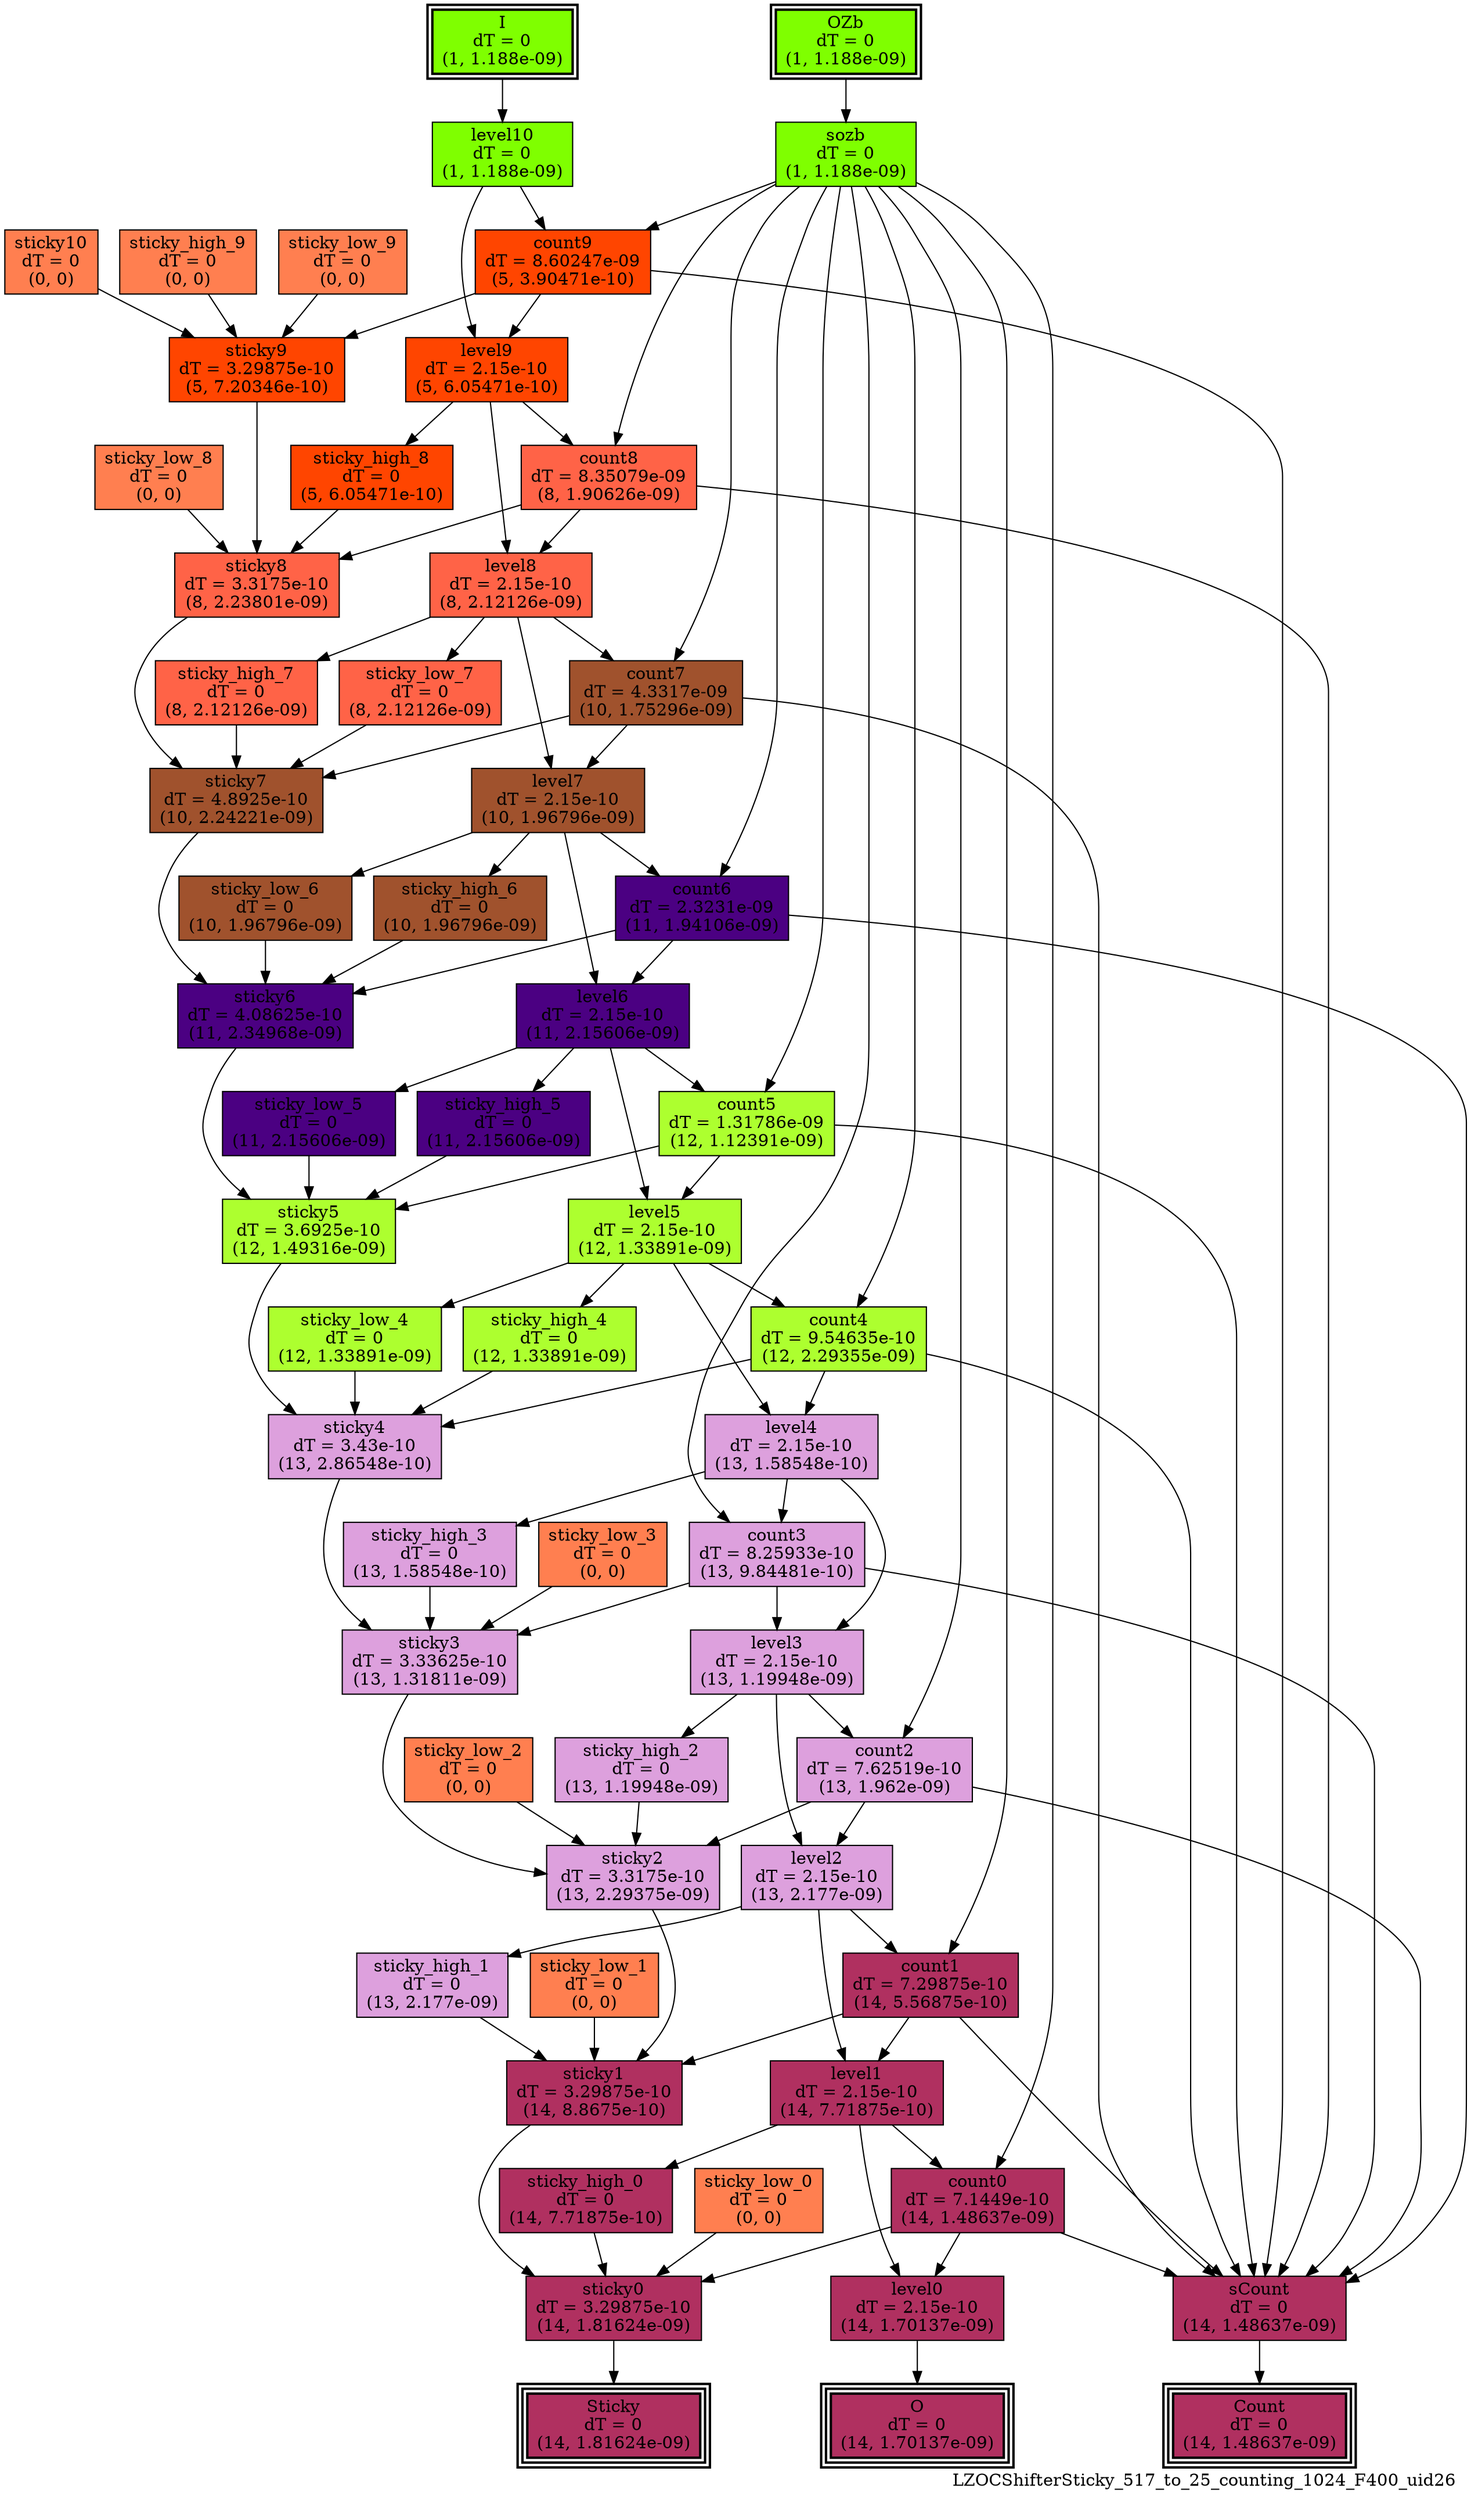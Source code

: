 digraph LZOCShifterSticky_517_to_25_counting_1024_F400_uid26
{
	//graph drawing options
	label=LZOCShifterSticky_517_to_25_counting_1024_F400_uid26;
	labelloc=bottom;
	labeljust=right;
	ratio=auto;
	nodesep=0.25;
	ranksep=0.5;

	//input/output signals of operator LZOCShifterSticky_517_to_25_counting_1024_F400_uid26
	I__LZOCShifterSticky_517_to_25_counting_1024_F400_uid26 [ label="I\ndT = 0\n(1, 1.188e-09)", shape=box, color=black, style="bold, filled", fillcolor=chartreuse, peripheries=2 ];
	OZb__LZOCShifterSticky_517_to_25_counting_1024_F400_uid26 [ label="OZb\ndT = 0\n(1, 1.188e-09)", shape=box, color=black, style="bold, filled", fillcolor=chartreuse, peripheries=2 ];
	Count__LZOCShifterSticky_517_to_25_counting_1024_F400_uid26 [ label="Count\ndT = 0\n(14, 1.48637e-09)", shape=box, color=black, style="bold, filled", fillcolor=maroon, peripheries=3 ];
	O__LZOCShifterSticky_517_to_25_counting_1024_F400_uid26 [ label="O\ndT = 0\n(14, 1.70137e-09)", shape=box, color=black, style="bold, filled", fillcolor=maroon, peripheries=3 ];
	Sticky__LZOCShifterSticky_517_to_25_counting_1024_F400_uid26 [ label="Sticky\ndT = 0\n(14, 1.81624e-09)", shape=box, color=black, style="bold, filled", fillcolor=maroon, peripheries=3 ];
	{rank=same I__LZOCShifterSticky_517_to_25_counting_1024_F400_uid26, OZb__LZOCShifterSticky_517_to_25_counting_1024_F400_uid26};
	{rank=same Count__LZOCShifterSticky_517_to_25_counting_1024_F400_uid26, O__LZOCShifterSticky_517_to_25_counting_1024_F400_uid26, Sticky__LZOCShifterSticky_517_to_25_counting_1024_F400_uid26};
	//internal signals of operator LZOCShifterSticky_517_to_25_counting_1024_F400_uid26
	level10__LZOCShifterSticky_517_to_25_counting_1024_F400_uid26 [ label="level10\ndT = 0\n(1, 1.188e-09)", shape=box, color=black, style=filled, fillcolor=chartreuse, peripheries=1 ];
	sozb__LZOCShifterSticky_517_to_25_counting_1024_F400_uid26 [ label="sozb\ndT = 0\n(1, 1.188e-09)", shape=box, color=black, style=filled, fillcolor=chartreuse, peripheries=1 ];
	sticky10__LZOCShifterSticky_517_to_25_counting_1024_F400_uid26 [ label="sticky10\ndT = 0\n(0, 0)", shape=box, color=black, style=filled, fillcolor=coral, peripheries=1 ];
	count9__LZOCShifterSticky_517_to_25_counting_1024_F400_uid26 [ label="count9\ndT = 8.60247e-09\n(5, 3.90471e-10)", shape=box, color=black, style=filled, fillcolor=orangered, peripheries=1 ];
	level9__LZOCShifterSticky_517_to_25_counting_1024_F400_uid26 [ label="level9\ndT = 2.15e-10\n(5, 6.05471e-10)", shape=box, color=black, style=filled, fillcolor=orangered, peripheries=1 ];
	sticky_high_9__LZOCShifterSticky_517_to_25_counting_1024_F400_uid26 [ label="sticky_high_9\ndT = 0\n(0, 0)", shape=box, color=black, style=filled, fillcolor=coral, peripheries=1 ];
	sticky_low_9__LZOCShifterSticky_517_to_25_counting_1024_F400_uid26 [ label="sticky_low_9\ndT = 0\n(0, 0)", shape=box, color=black, style=filled, fillcolor=coral, peripheries=1 ];
	sticky9__LZOCShifterSticky_517_to_25_counting_1024_F400_uid26 [ label="sticky9\ndT = 3.29875e-10\n(5, 7.20346e-10)", shape=box, color=black, style=filled, fillcolor=orangered, peripheries=1 ];
	count8__LZOCShifterSticky_517_to_25_counting_1024_F400_uid26 [ label="count8\ndT = 8.35079e-09\n(8, 1.90626e-09)", shape=box, color=black, style=filled, fillcolor=tomato, peripheries=1 ];
	level8__LZOCShifterSticky_517_to_25_counting_1024_F400_uid26 [ label="level8\ndT = 2.15e-10\n(8, 2.12126e-09)", shape=box, color=black, style=filled, fillcolor=tomato, peripheries=1 ];
	sticky_high_8__LZOCShifterSticky_517_to_25_counting_1024_F400_uid26 [ label="sticky_high_8\ndT = 0\n(5, 6.05471e-10)", shape=box, color=black, style=filled, fillcolor=orangered, peripheries=1 ];
	sticky_low_8__LZOCShifterSticky_517_to_25_counting_1024_F400_uid26 [ label="sticky_low_8\ndT = 0\n(0, 0)", shape=box, color=black, style=filled, fillcolor=coral, peripheries=1 ];
	sticky8__LZOCShifterSticky_517_to_25_counting_1024_F400_uid26 [ label="sticky8\ndT = 3.3175e-10\n(8, 2.23801e-09)", shape=box, color=black, style=filled, fillcolor=tomato, peripheries=1 ];
	count7__LZOCShifterSticky_517_to_25_counting_1024_F400_uid26 [ label="count7\ndT = 4.3317e-09\n(10, 1.75296e-09)", shape=box, color=black, style=filled, fillcolor=sienna, peripheries=1 ];
	level7__LZOCShifterSticky_517_to_25_counting_1024_F400_uid26 [ label="level7\ndT = 2.15e-10\n(10, 1.96796e-09)", shape=box, color=black, style=filled, fillcolor=sienna, peripheries=1 ];
	sticky_high_7__LZOCShifterSticky_517_to_25_counting_1024_F400_uid26 [ label="sticky_high_7\ndT = 0\n(8, 2.12126e-09)", shape=box, color=black, style=filled, fillcolor=tomato, peripheries=1 ];
	sticky_low_7__LZOCShifterSticky_517_to_25_counting_1024_F400_uid26 [ label="sticky_low_7\ndT = 0\n(8, 2.12126e-09)", shape=box, color=black, style=filled, fillcolor=tomato, peripheries=1 ];
	sticky7__LZOCShifterSticky_517_to_25_counting_1024_F400_uid26 [ label="sticky7\ndT = 4.8925e-10\n(10, 2.24221e-09)", shape=box, color=black, style=filled, fillcolor=sienna, peripheries=1 ];
	count6__LZOCShifterSticky_517_to_25_counting_1024_F400_uid26 [ label="count6\ndT = 2.3231e-09\n(11, 1.94106e-09)", shape=box, color=black, style=filled, fillcolor=indigo, peripheries=1 ];
	level6__LZOCShifterSticky_517_to_25_counting_1024_F400_uid26 [ label="level6\ndT = 2.15e-10\n(11, 2.15606e-09)", shape=box, color=black, style=filled, fillcolor=indigo, peripheries=1 ];
	sticky_high_6__LZOCShifterSticky_517_to_25_counting_1024_F400_uid26 [ label="sticky_high_6\ndT = 0\n(10, 1.96796e-09)", shape=box, color=black, style=filled, fillcolor=sienna, peripheries=1 ];
	sticky_low_6__LZOCShifterSticky_517_to_25_counting_1024_F400_uid26 [ label="sticky_low_6\ndT = 0\n(10, 1.96796e-09)", shape=box, color=black, style=filled, fillcolor=sienna, peripheries=1 ];
	sticky6__LZOCShifterSticky_517_to_25_counting_1024_F400_uid26 [ label="sticky6\ndT = 4.08625e-10\n(11, 2.34968e-09)", shape=box, color=black, style=filled, fillcolor=indigo, peripheries=1 ];
	count5__LZOCShifterSticky_517_to_25_counting_1024_F400_uid26 [ label="count5\ndT = 1.31786e-09\n(12, 1.12391e-09)", shape=box, color=black, style=filled, fillcolor=greenyellow, peripheries=1 ];
	level5__LZOCShifterSticky_517_to_25_counting_1024_F400_uid26 [ label="level5\ndT = 2.15e-10\n(12, 1.33891e-09)", shape=box, color=black, style=filled, fillcolor=greenyellow, peripheries=1 ];
	sticky_high_5__LZOCShifterSticky_517_to_25_counting_1024_F400_uid26 [ label="sticky_high_5\ndT = 0\n(11, 2.15606e-09)", shape=box, color=black, style=filled, fillcolor=indigo, peripheries=1 ];
	sticky_low_5__LZOCShifterSticky_517_to_25_counting_1024_F400_uid26 [ label="sticky_low_5\ndT = 0\n(11, 2.15606e-09)", shape=box, color=black, style=filled, fillcolor=indigo, peripheries=1 ];
	sticky5__LZOCShifterSticky_517_to_25_counting_1024_F400_uid26 [ label="sticky5\ndT = 3.6925e-10\n(12, 1.49316e-09)", shape=box, color=black, style=filled, fillcolor=greenyellow, peripheries=1 ];
	count4__LZOCShifterSticky_517_to_25_counting_1024_F400_uid26 [ label="count4\ndT = 9.54635e-10\n(12, 2.29355e-09)", shape=box, color=black, style=filled, fillcolor=greenyellow, peripheries=1 ];
	level4__LZOCShifterSticky_517_to_25_counting_1024_F400_uid26 [ label="level4\ndT = 2.15e-10\n(13, 1.58548e-10)", shape=box, color=black, style=filled, fillcolor=plum, peripheries=1 ];
	sticky_high_4__LZOCShifterSticky_517_to_25_counting_1024_F400_uid26 [ label="sticky_high_4\ndT = 0\n(12, 1.33891e-09)", shape=box, color=black, style=filled, fillcolor=greenyellow, peripheries=1 ];
	sticky_low_4__LZOCShifterSticky_517_to_25_counting_1024_F400_uid26 [ label="sticky_low_4\ndT = 0\n(12, 1.33891e-09)", shape=box, color=black, style=filled, fillcolor=greenyellow, peripheries=1 ];
	sticky4__LZOCShifterSticky_517_to_25_counting_1024_F400_uid26 [ label="sticky4\ndT = 3.43e-10\n(13, 2.86548e-10)", shape=box, color=black, style=filled, fillcolor=plum, peripheries=1 ];
	count3__LZOCShifterSticky_517_to_25_counting_1024_F400_uid26 [ label="count3\ndT = 8.25933e-10\n(13, 9.84481e-10)", shape=box, color=black, style=filled, fillcolor=plum, peripheries=1 ];
	level3__LZOCShifterSticky_517_to_25_counting_1024_F400_uid26 [ label="level3\ndT = 2.15e-10\n(13, 1.19948e-09)", shape=box, color=black, style=filled, fillcolor=plum, peripheries=1 ];
	sticky_high_3__LZOCShifterSticky_517_to_25_counting_1024_F400_uid26 [ label="sticky_high_3\ndT = 0\n(13, 1.58548e-10)", shape=box, color=black, style=filled, fillcolor=plum, peripheries=1 ];
	sticky_low_3__LZOCShifterSticky_517_to_25_counting_1024_F400_uid26 [ label="sticky_low_3\ndT = 0\n(0, 0)", shape=box, color=black, style=filled, fillcolor=coral, peripheries=1 ];
	sticky3__LZOCShifterSticky_517_to_25_counting_1024_F400_uid26 [ label="sticky3\ndT = 3.33625e-10\n(13, 1.31811e-09)", shape=box, color=black, style=filled, fillcolor=plum, peripheries=1 ];
	count2__LZOCShifterSticky_517_to_25_counting_1024_F400_uid26 [ label="count2\ndT = 7.62519e-10\n(13, 1.962e-09)", shape=box, color=black, style=filled, fillcolor=plum, peripheries=1 ];
	level2__LZOCShifterSticky_517_to_25_counting_1024_F400_uid26 [ label="level2\ndT = 2.15e-10\n(13, 2.177e-09)", shape=box, color=black, style=filled, fillcolor=plum, peripheries=1 ];
	sticky_high_2__LZOCShifterSticky_517_to_25_counting_1024_F400_uid26 [ label="sticky_high_2\ndT = 0\n(13, 1.19948e-09)", shape=box, color=black, style=filled, fillcolor=plum, peripheries=1 ];
	sticky_low_2__LZOCShifterSticky_517_to_25_counting_1024_F400_uid26 [ label="sticky_low_2\ndT = 0\n(0, 0)", shape=box, color=black, style=filled, fillcolor=coral, peripheries=1 ];
	sticky2__LZOCShifterSticky_517_to_25_counting_1024_F400_uid26 [ label="sticky2\ndT = 3.3175e-10\n(13, 2.29375e-09)", shape=box, color=black, style=filled, fillcolor=plum, peripheries=1 ];
	count1__LZOCShifterSticky_517_to_25_counting_1024_F400_uid26 [ label="count1\ndT = 7.29875e-10\n(14, 5.56875e-10)", shape=box, color=black, style=filled, fillcolor=maroon, peripheries=1 ];
	level1__LZOCShifterSticky_517_to_25_counting_1024_F400_uid26 [ label="level1\ndT = 2.15e-10\n(14, 7.71875e-10)", shape=box, color=black, style=filled, fillcolor=maroon, peripheries=1 ];
	sticky_high_1__LZOCShifterSticky_517_to_25_counting_1024_F400_uid26 [ label="sticky_high_1\ndT = 0\n(13, 2.177e-09)", shape=box, color=black, style=filled, fillcolor=plum, peripheries=1 ];
	sticky_low_1__LZOCShifterSticky_517_to_25_counting_1024_F400_uid26 [ label="sticky_low_1\ndT = 0\n(0, 0)", shape=box, color=black, style=filled, fillcolor=coral, peripheries=1 ];
	sticky1__LZOCShifterSticky_517_to_25_counting_1024_F400_uid26 [ label="sticky1\ndT = 3.29875e-10\n(14, 8.8675e-10)", shape=box, color=black, style=filled, fillcolor=maroon, peripheries=1 ];
	count0__LZOCShifterSticky_517_to_25_counting_1024_F400_uid26 [ label="count0\ndT = 7.1449e-10\n(14, 1.48637e-09)", shape=box, color=black, style=filled, fillcolor=maroon, peripheries=1 ];
	level0__LZOCShifterSticky_517_to_25_counting_1024_F400_uid26 [ label="level0\ndT = 2.15e-10\n(14, 1.70137e-09)", shape=box, color=black, style=filled, fillcolor=maroon, peripheries=1 ];
	sticky_high_0__LZOCShifterSticky_517_to_25_counting_1024_F400_uid26 [ label="sticky_high_0\ndT = 0\n(14, 7.71875e-10)", shape=box, color=black, style=filled, fillcolor=maroon, peripheries=1 ];
	sticky_low_0__LZOCShifterSticky_517_to_25_counting_1024_F400_uid26 [ label="sticky_low_0\ndT = 0\n(0, 0)", shape=box, color=black, style=filled, fillcolor=coral, peripheries=1 ];
	sticky0__LZOCShifterSticky_517_to_25_counting_1024_F400_uid26 [ label="sticky0\ndT = 3.29875e-10\n(14, 1.81624e-09)", shape=box, color=black, style=filled, fillcolor=maroon, peripheries=1 ];
	sCount__LZOCShifterSticky_517_to_25_counting_1024_F400_uid26 [ label="sCount\ndT = 0\n(14, 1.48637e-09)", shape=box, color=black, style=filled, fillcolor=maroon, peripheries=1 ];

	//subcomponents of operator LZOCShifterSticky_517_to_25_counting_1024_F400_uid26

	//input and internal signal connections of operator LZOCShifterSticky_517_to_25_counting_1024_F400_uid26
	I__LZOCShifterSticky_517_to_25_counting_1024_F400_uid26 -> level10__LZOCShifterSticky_517_to_25_counting_1024_F400_uid26 [ arrowhead=normal, arrowsize=1.0, arrowtail=normal, color=black, dir=forward  ];
	OZb__LZOCShifterSticky_517_to_25_counting_1024_F400_uid26 -> sozb__LZOCShifterSticky_517_to_25_counting_1024_F400_uid26 [ arrowhead=normal, arrowsize=1.0, arrowtail=normal, color=black, dir=forward  ];
	level10__LZOCShifterSticky_517_to_25_counting_1024_F400_uid26 -> count9__LZOCShifterSticky_517_to_25_counting_1024_F400_uid26 [ arrowhead=normal, arrowsize=1.0, arrowtail=normal, color=black, dir=forward  ];
	level10__LZOCShifterSticky_517_to_25_counting_1024_F400_uid26 -> level9__LZOCShifterSticky_517_to_25_counting_1024_F400_uid26 [ arrowhead=normal, arrowsize=1.0, arrowtail=normal, color=black, dir=forward  ];
	sozb__LZOCShifterSticky_517_to_25_counting_1024_F400_uid26 -> count9__LZOCShifterSticky_517_to_25_counting_1024_F400_uid26 [ arrowhead=normal, arrowsize=1.0, arrowtail=normal, color=black, dir=forward  ];
	sozb__LZOCShifterSticky_517_to_25_counting_1024_F400_uid26 -> count8__LZOCShifterSticky_517_to_25_counting_1024_F400_uid26 [ arrowhead=normal, arrowsize=1.0, arrowtail=normal, color=black, dir=forward  ];
	sozb__LZOCShifterSticky_517_to_25_counting_1024_F400_uid26 -> count7__LZOCShifterSticky_517_to_25_counting_1024_F400_uid26 [ arrowhead=normal, arrowsize=1.0, arrowtail=normal, color=black, dir=forward  ];
	sozb__LZOCShifterSticky_517_to_25_counting_1024_F400_uid26 -> count6__LZOCShifterSticky_517_to_25_counting_1024_F400_uid26 [ arrowhead=normal, arrowsize=1.0, arrowtail=normal, color=black, dir=forward  ];
	sozb__LZOCShifterSticky_517_to_25_counting_1024_F400_uid26 -> count5__LZOCShifterSticky_517_to_25_counting_1024_F400_uid26 [ arrowhead=normal, arrowsize=1.0, arrowtail=normal, color=black, dir=forward  ];
	sozb__LZOCShifterSticky_517_to_25_counting_1024_F400_uid26 -> count4__LZOCShifterSticky_517_to_25_counting_1024_F400_uid26 [ arrowhead=normal, arrowsize=1.0, arrowtail=normal, color=black, dir=forward  ];
	sozb__LZOCShifterSticky_517_to_25_counting_1024_F400_uid26 -> count3__LZOCShifterSticky_517_to_25_counting_1024_F400_uid26 [ arrowhead=normal, arrowsize=1.0, arrowtail=normal, color=black, dir=forward  ];
	sozb__LZOCShifterSticky_517_to_25_counting_1024_F400_uid26 -> count2__LZOCShifterSticky_517_to_25_counting_1024_F400_uid26 [ arrowhead=normal, arrowsize=1.0, arrowtail=normal, color=black, dir=forward  ];
	sozb__LZOCShifterSticky_517_to_25_counting_1024_F400_uid26 -> count1__LZOCShifterSticky_517_to_25_counting_1024_F400_uid26 [ arrowhead=normal, arrowsize=1.0, arrowtail=normal, color=black, dir=forward  ];
	sozb__LZOCShifterSticky_517_to_25_counting_1024_F400_uid26 -> count0__LZOCShifterSticky_517_to_25_counting_1024_F400_uid26 [ arrowhead=normal, arrowsize=1.0, arrowtail=normal, color=black, dir=forward  ];
	sticky10__LZOCShifterSticky_517_to_25_counting_1024_F400_uid26 -> sticky9__LZOCShifterSticky_517_to_25_counting_1024_F400_uid26 [ arrowhead=normal, arrowsize=1.0, arrowtail=normal, color=black, dir=forward  ];
	count9__LZOCShifterSticky_517_to_25_counting_1024_F400_uid26 -> level9__LZOCShifterSticky_517_to_25_counting_1024_F400_uid26 [ arrowhead=normal, arrowsize=1.0, arrowtail=normal, color=black, dir=forward  ];
	count9__LZOCShifterSticky_517_to_25_counting_1024_F400_uid26 -> sticky9__LZOCShifterSticky_517_to_25_counting_1024_F400_uid26 [ arrowhead=normal, arrowsize=1.0, arrowtail=normal, color=black, dir=forward  ];
	count9__LZOCShifterSticky_517_to_25_counting_1024_F400_uid26 -> sCount__LZOCShifterSticky_517_to_25_counting_1024_F400_uid26 [ arrowhead=normal, arrowsize=1.0, arrowtail=normal, color=black, dir=forward  ];
	level9__LZOCShifterSticky_517_to_25_counting_1024_F400_uid26 -> count8__LZOCShifterSticky_517_to_25_counting_1024_F400_uid26 [ arrowhead=normal, arrowsize=1.0, arrowtail=normal, color=black, dir=forward  ];
	level9__LZOCShifterSticky_517_to_25_counting_1024_F400_uid26 -> level8__LZOCShifterSticky_517_to_25_counting_1024_F400_uid26 [ arrowhead=normal, arrowsize=1.0, arrowtail=normal, color=black, dir=forward  ];
	level9__LZOCShifterSticky_517_to_25_counting_1024_F400_uid26 -> sticky_high_8__LZOCShifterSticky_517_to_25_counting_1024_F400_uid26 [ arrowhead=normal, arrowsize=1.0, arrowtail=normal, color=black, dir=forward  ];
	sticky_high_9__LZOCShifterSticky_517_to_25_counting_1024_F400_uid26 -> sticky9__LZOCShifterSticky_517_to_25_counting_1024_F400_uid26 [ arrowhead=normal, arrowsize=1.0, arrowtail=normal, color=black, dir=forward  ];
	sticky_low_9__LZOCShifterSticky_517_to_25_counting_1024_F400_uid26 -> sticky9__LZOCShifterSticky_517_to_25_counting_1024_F400_uid26 [ arrowhead=normal, arrowsize=1.0, arrowtail=normal, color=black, dir=forward  ];
	sticky9__LZOCShifterSticky_517_to_25_counting_1024_F400_uid26 -> sticky8__LZOCShifterSticky_517_to_25_counting_1024_F400_uid26 [ arrowhead=normal, arrowsize=1.0, arrowtail=normal, color=black, dir=forward  ];
	count8__LZOCShifterSticky_517_to_25_counting_1024_F400_uid26 -> level8__LZOCShifterSticky_517_to_25_counting_1024_F400_uid26 [ arrowhead=normal, arrowsize=1.0, arrowtail=normal, color=black, dir=forward  ];
	count8__LZOCShifterSticky_517_to_25_counting_1024_F400_uid26 -> sticky8__LZOCShifterSticky_517_to_25_counting_1024_F400_uid26 [ arrowhead=normal, arrowsize=1.0, arrowtail=normal, color=black, dir=forward  ];
	count8__LZOCShifterSticky_517_to_25_counting_1024_F400_uid26 -> sCount__LZOCShifterSticky_517_to_25_counting_1024_F400_uid26 [ arrowhead=normal, arrowsize=1.0, arrowtail=normal, color=black, dir=forward  ];
	level8__LZOCShifterSticky_517_to_25_counting_1024_F400_uid26 -> count7__LZOCShifterSticky_517_to_25_counting_1024_F400_uid26 [ arrowhead=normal, arrowsize=1.0, arrowtail=normal, color=black, dir=forward  ];
	level8__LZOCShifterSticky_517_to_25_counting_1024_F400_uid26 -> level7__LZOCShifterSticky_517_to_25_counting_1024_F400_uid26 [ arrowhead=normal, arrowsize=1.0, arrowtail=normal, color=black, dir=forward  ];
	level8__LZOCShifterSticky_517_to_25_counting_1024_F400_uid26 -> sticky_high_7__LZOCShifterSticky_517_to_25_counting_1024_F400_uid26 [ arrowhead=normal, arrowsize=1.0, arrowtail=normal, color=black, dir=forward  ];
	level8__LZOCShifterSticky_517_to_25_counting_1024_F400_uid26 -> sticky_low_7__LZOCShifterSticky_517_to_25_counting_1024_F400_uid26 [ arrowhead=normal, arrowsize=1.0, arrowtail=normal, color=black, dir=forward  ];
	sticky_high_8__LZOCShifterSticky_517_to_25_counting_1024_F400_uid26 -> sticky8__LZOCShifterSticky_517_to_25_counting_1024_F400_uid26 [ arrowhead=normal, arrowsize=1.0, arrowtail=normal, color=black, dir=forward  ];
	sticky_low_8__LZOCShifterSticky_517_to_25_counting_1024_F400_uid26 -> sticky8__LZOCShifterSticky_517_to_25_counting_1024_F400_uid26 [ arrowhead=normal, arrowsize=1.0, arrowtail=normal, color=black, dir=forward  ];
	sticky8__LZOCShifterSticky_517_to_25_counting_1024_F400_uid26 -> sticky7__LZOCShifterSticky_517_to_25_counting_1024_F400_uid26 [ arrowhead=normal, arrowsize=1.0, arrowtail=normal, color=black, dir=forward  ];
	count7__LZOCShifterSticky_517_to_25_counting_1024_F400_uid26 -> level7__LZOCShifterSticky_517_to_25_counting_1024_F400_uid26 [ arrowhead=normal, arrowsize=1.0, arrowtail=normal, color=black, dir=forward  ];
	count7__LZOCShifterSticky_517_to_25_counting_1024_F400_uid26 -> sticky7__LZOCShifterSticky_517_to_25_counting_1024_F400_uid26 [ arrowhead=normal, arrowsize=1.0, arrowtail=normal, color=black, dir=forward  ];
	count7__LZOCShifterSticky_517_to_25_counting_1024_F400_uid26 -> sCount__LZOCShifterSticky_517_to_25_counting_1024_F400_uid26 [ arrowhead=normal, arrowsize=1.0, arrowtail=normal, color=black, dir=forward  ];
	level7__LZOCShifterSticky_517_to_25_counting_1024_F400_uid26 -> count6__LZOCShifterSticky_517_to_25_counting_1024_F400_uid26 [ arrowhead=normal, arrowsize=1.0, arrowtail=normal, color=black, dir=forward  ];
	level7__LZOCShifterSticky_517_to_25_counting_1024_F400_uid26 -> level6__LZOCShifterSticky_517_to_25_counting_1024_F400_uid26 [ arrowhead=normal, arrowsize=1.0, arrowtail=normal, color=black, dir=forward  ];
	level7__LZOCShifterSticky_517_to_25_counting_1024_F400_uid26 -> sticky_high_6__LZOCShifterSticky_517_to_25_counting_1024_F400_uid26 [ arrowhead=normal, arrowsize=1.0, arrowtail=normal, color=black, dir=forward  ];
	level7__LZOCShifterSticky_517_to_25_counting_1024_F400_uid26 -> sticky_low_6__LZOCShifterSticky_517_to_25_counting_1024_F400_uid26 [ arrowhead=normal, arrowsize=1.0, arrowtail=normal, color=black, dir=forward  ];
	sticky_high_7__LZOCShifterSticky_517_to_25_counting_1024_F400_uid26 -> sticky7__LZOCShifterSticky_517_to_25_counting_1024_F400_uid26 [ arrowhead=normal, arrowsize=1.0, arrowtail=normal, color=black, dir=forward  ];
	sticky_low_7__LZOCShifterSticky_517_to_25_counting_1024_F400_uid26 -> sticky7__LZOCShifterSticky_517_to_25_counting_1024_F400_uid26 [ arrowhead=normal, arrowsize=1.0, arrowtail=normal, color=black, dir=forward  ];
	sticky7__LZOCShifterSticky_517_to_25_counting_1024_F400_uid26 -> sticky6__LZOCShifterSticky_517_to_25_counting_1024_F400_uid26 [ arrowhead=normal, arrowsize=1.0, arrowtail=normal, color=black, dir=forward  ];
	count6__LZOCShifterSticky_517_to_25_counting_1024_F400_uid26 -> level6__LZOCShifterSticky_517_to_25_counting_1024_F400_uid26 [ arrowhead=normal, arrowsize=1.0, arrowtail=normal, color=black, dir=forward  ];
	count6__LZOCShifterSticky_517_to_25_counting_1024_F400_uid26 -> sticky6__LZOCShifterSticky_517_to_25_counting_1024_F400_uid26 [ arrowhead=normal, arrowsize=1.0, arrowtail=normal, color=black, dir=forward  ];
	count6__LZOCShifterSticky_517_to_25_counting_1024_F400_uid26 -> sCount__LZOCShifterSticky_517_to_25_counting_1024_F400_uid26 [ arrowhead=normal, arrowsize=1.0, arrowtail=normal, color=black, dir=forward  ];
	level6__LZOCShifterSticky_517_to_25_counting_1024_F400_uid26 -> count5__LZOCShifterSticky_517_to_25_counting_1024_F400_uid26 [ arrowhead=normal, arrowsize=1.0, arrowtail=normal, color=black, dir=forward  ];
	level6__LZOCShifterSticky_517_to_25_counting_1024_F400_uid26 -> level5__LZOCShifterSticky_517_to_25_counting_1024_F400_uid26 [ arrowhead=normal, arrowsize=1.0, arrowtail=normal, color=black, dir=forward  ];
	level6__LZOCShifterSticky_517_to_25_counting_1024_F400_uid26 -> sticky_high_5__LZOCShifterSticky_517_to_25_counting_1024_F400_uid26 [ arrowhead=normal, arrowsize=1.0, arrowtail=normal, color=black, dir=forward  ];
	level6__LZOCShifterSticky_517_to_25_counting_1024_F400_uid26 -> sticky_low_5__LZOCShifterSticky_517_to_25_counting_1024_F400_uid26 [ arrowhead=normal, arrowsize=1.0, arrowtail=normal, color=black, dir=forward  ];
	sticky_high_6__LZOCShifterSticky_517_to_25_counting_1024_F400_uid26 -> sticky6__LZOCShifterSticky_517_to_25_counting_1024_F400_uid26 [ arrowhead=normal, arrowsize=1.0, arrowtail=normal, color=black, dir=forward  ];
	sticky_low_6__LZOCShifterSticky_517_to_25_counting_1024_F400_uid26 -> sticky6__LZOCShifterSticky_517_to_25_counting_1024_F400_uid26 [ arrowhead=normal, arrowsize=1.0, arrowtail=normal, color=black, dir=forward  ];
	sticky6__LZOCShifterSticky_517_to_25_counting_1024_F400_uid26 -> sticky5__LZOCShifterSticky_517_to_25_counting_1024_F400_uid26 [ arrowhead=normal, arrowsize=1.0, arrowtail=normal, color=black, dir=forward  ];
	count5__LZOCShifterSticky_517_to_25_counting_1024_F400_uid26 -> level5__LZOCShifterSticky_517_to_25_counting_1024_F400_uid26 [ arrowhead=normal, arrowsize=1.0, arrowtail=normal, color=black, dir=forward  ];
	count5__LZOCShifterSticky_517_to_25_counting_1024_F400_uid26 -> sticky5__LZOCShifterSticky_517_to_25_counting_1024_F400_uid26 [ arrowhead=normal, arrowsize=1.0, arrowtail=normal, color=black, dir=forward  ];
	count5__LZOCShifterSticky_517_to_25_counting_1024_F400_uid26 -> sCount__LZOCShifterSticky_517_to_25_counting_1024_F400_uid26 [ arrowhead=normal, arrowsize=1.0, arrowtail=normal, color=black, dir=forward  ];
	level5__LZOCShifterSticky_517_to_25_counting_1024_F400_uid26 -> count4__LZOCShifterSticky_517_to_25_counting_1024_F400_uid26 [ arrowhead=normal, arrowsize=1.0, arrowtail=normal, color=black, dir=forward  ];
	level5__LZOCShifterSticky_517_to_25_counting_1024_F400_uid26 -> level4__LZOCShifterSticky_517_to_25_counting_1024_F400_uid26 [ arrowhead=normal, arrowsize=1.0, arrowtail=normal, color=black, dir=forward  ];
	level5__LZOCShifterSticky_517_to_25_counting_1024_F400_uid26 -> sticky_high_4__LZOCShifterSticky_517_to_25_counting_1024_F400_uid26 [ arrowhead=normal, arrowsize=1.0, arrowtail=normal, color=black, dir=forward  ];
	level5__LZOCShifterSticky_517_to_25_counting_1024_F400_uid26 -> sticky_low_4__LZOCShifterSticky_517_to_25_counting_1024_F400_uid26 [ arrowhead=normal, arrowsize=1.0, arrowtail=normal, color=black, dir=forward  ];
	sticky_high_5__LZOCShifterSticky_517_to_25_counting_1024_F400_uid26 -> sticky5__LZOCShifterSticky_517_to_25_counting_1024_F400_uid26 [ arrowhead=normal, arrowsize=1.0, arrowtail=normal, color=black, dir=forward  ];
	sticky_low_5__LZOCShifterSticky_517_to_25_counting_1024_F400_uid26 -> sticky5__LZOCShifterSticky_517_to_25_counting_1024_F400_uid26 [ arrowhead=normal, arrowsize=1.0, arrowtail=normal, color=black, dir=forward  ];
	sticky5__LZOCShifterSticky_517_to_25_counting_1024_F400_uid26 -> sticky4__LZOCShifterSticky_517_to_25_counting_1024_F400_uid26 [ arrowhead=normal, arrowsize=1.0, arrowtail=normal, color=black, dir=forward  ];
	count4__LZOCShifterSticky_517_to_25_counting_1024_F400_uid26 -> level4__LZOCShifterSticky_517_to_25_counting_1024_F400_uid26 [ arrowhead=normal, arrowsize=1.0, arrowtail=normal, color=black, dir=forward  ];
	count4__LZOCShifterSticky_517_to_25_counting_1024_F400_uid26 -> sticky4__LZOCShifterSticky_517_to_25_counting_1024_F400_uid26 [ arrowhead=normal, arrowsize=1.0, arrowtail=normal, color=black, dir=forward  ];
	count4__LZOCShifterSticky_517_to_25_counting_1024_F400_uid26 -> sCount__LZOCShifterSticky_517_to_25_counting_1024_F400_uid26 [ arrowhead=normal, arrowsize=1.0, arrowtail=normal, color=black, dir=forward  ];
	level4__LZOCShifterSticky_517_to_25_counting_1024_F400_uid26 -> count3__LZOCShifterSticky_517_to_25_counting_1024_F400_uid26 [ arrowhead=normal, arrowsize=1.0, arrowtail=normal, color=black, dir=forward  ];
	level4__LZOCShifterSticky_517_to_25_counting_1024_F400_uid26 -> level3__LZOCShifterSticky_517_to_25_counting_1024_F400_uid26 [ arrowhead=normal, arrowsize=1.0, arrowtail=normal, color=black, dir=forward  ];
	level4__LZOCShifterSticky_517_to_25_counting_1024_F400_uid26 -> sticky_high_3__LZOCShifterSticky_517_to_25_counting_1024_F400_uid26 [ arrowhead=normal, arrowsize=1.0, arrowtail=normal, color=black, dir=forward  ];
	sticky_high_4__LZOCShifterSticky_517_to_25_counting_1024_F400_uid26 -> sticky4__LZOCShifterSticky_517_to_25_counting_1024_F400_uid26 [ arrowhead=normal, arrowsize=1.0, arrowtail=normal, color=black, dir=forward  ];
	sticky_low_4__LZOCShifterSticky_517_to_25_counting_1024_F400_uid26 -> sticky4__LZOCShifterSticky_517_to_25_counting_1024_F400_uid26 [ arrowhead=normal, arrowsize=1.0, arrowtail=normal, color=black, dir=forward  ];
	sticky4__LZOCShifterSticky_517_to_25_counting_1024_F400_uid26 -> sticky3__LZOCShifterSticky_517_to_25_counting_1024_F400_uid26 [ arrowhead=normal, arrowsize=1.0, arrowtail=normal, color=black, dir=forward  ];
	count3__LZOCShifterSticky_517_to_25_counting_1024_F400_uid26 -> level3__LZOCShifterSticky_517_to_25_counting_1024_F400_uid26 [ arrowhead=normal, arrowsize=1.0, arrowtail=normal, color=black, dir=forward  ];
	count3__LZOCShifterSticky_517_to_25_counting_1024_F400_uid26 -> sticky3__LZOCShifterSticky_517_to_25_counting_1024_F400_uid26 [ arrowhead=normal, arrowsize=1.0, arrowtail=normal, color=black, dir=forward  ];
	count3__LZOCShifterSticky_517_to_25_counting_1024_F400_uid26 -> sCount__LZOCShifterSticky_517_to_25_counting_1024_F400_uid26 [ arrowhead=normal, arrowsize=1.0, arrowtail=normal, color=black, dir=forward  ];
	level3__LZOCShifterSticky_517_to_25_counting_1024_F400_uid26 -> count2__LZOCShifterSticky_517_to_25_counting_1024_F400_uid26 [ arrowhead=normal, arrowsize=1.0, arrowtail=normal, color=black, dir=forward  ];
	level3__LZOCShifterSticky_517_to_25_counting_1024_F400_uid26 -> level2__LZOCShifterSticky_517_to_25_counting_1024_F400_uid26 [ arrowhead=normal, arrowsize=1.0, arrowtail=normal, color=black, dir=forward  ];
	level3__LZOCShifterSticky_517_to_25_counting_1024_F400_uid26 -> sticky_high_2__LZOCShifterSticky_517_to_25_counting_1024_F400_uid26 [ arrowhead=normal, arrowsize=1.0, arrowtail=normal, color=black, dir=forward  ];
	sticky_high_3__LZOCShifterSticky_517_to_25_counting_1024_F400_uid26 -> sticky3__LZOCShifterSticky_517_to_25_counting_1024_F400_uid26 [ arrowhead=normal, arrowsize=1.0, arrowtail=normal, color=black, dir=forward  ];
	sticky_low_3__LZOCShifterSticky_517_to_25_counting_1024_F400_uid26 -> sticky3__LZOCShifterSticky_517_to_25_counting_1024_F400_uid26 [ arrowhead=normal, arrowsize=1.0, arrowtail=normal, color=black, dir=forward  ];
	sticky3__LZOCShifterSticky_517_to_25_counting_1024_F400_uid26 -> sticky2__LZOCShifterSticky_517_to_25_counting_1024_F400_uid26 [ arrowhead=normal, arrowsize=1.0, arrowtail=normal, color=black, dir=forward  ];
	count2__LZOCShifterSticky_517_to_25_counting_1024_F400_uid26 -> level2__LZOCShifterSticky_517_to_25_counting_1024_F400_uid26 [ arrowhead=normal, arrowsize=1.0, arrowtail=normal, color=black, dir=forward  ];
	count2__LZOCShifterSticky_517_to_25_counting_1024_F400_uid26 -> sticky2__LZOCShifterSticky_517_to_25_counting_1024_F400_uid26 [ arrowhead=normal, arrowsize=1.0, arrowtail=normal, color=black, dir=forward  ];
	count2__LZOCShifterSticky_517_to_25_counting_1024_F400_uid26 -> sCount__LZOCShifterSticky_517_to_25_counting_1024_F400_uid26 [ arrowhead=normal, arrowsize=1.0, arrowtail=normal, color=black, dir=forward  ];
	level2__LZOCShifterSticky_517_to_25_counting_1024_F400_uid26 -> count1__LZOCShifterSticky_517_to_25_counting_1024_F400_uid26 [ arrowhead=normal, arrowsize=1.0, arrowtail=normal, color=black, dir=forward  ];
	level2__LZOCShifterSticky_517_to_25_counting_1024_F400_uid26 -> level1__LZOCShifterSticky_517_to_25_counting_1024_F400_uid26 [ arrowhead=normal, arrowsize=1.0, arrowtail=normal, color=black, dir=forward  ];
	level2__LZOCShifterSticky_517_to_25_counting_1024_F400_uid26 -> sticky_high_1__LZOCShifterSticky_517_to_25_counting_1024_F400_uid26 [ arrowhead=normal, arrowsize=1.0, arrowtail=normal, color=black, dir=forward  ];
	sticky_high_2__LZOCShifterSticky_517_to_25_counting_1024_F400_uid26 -> sticky2__LZOCShifterSticky_517_to_25_counting_1024_F400_uid26 [ arrowhead=normal, arrowsize=1.0, arrowtail=normal, color=black, dir=forward  ];
	sticky_low_2__LZOCShifterSticky_517_to_25_counting_1024_F400_uid26 -> sticky2__LZOCShifterSticky_517_to_25_counting_1024_F400_uid26 [ arrowhead=normal, arrowsize=1.0, arrowtail=normal, color=black, dir=forward  ];
	sticky2__LZOCShifterSticky_517_to_25_counting_1024_F400_uid26 -> sticky1__LZOCShifterSticky_517_to_25_counting_1024_F400_uid26 [ arrowhead=normal, arrowsize=1.0, arrowtail=normal, color=black, dir=forward  ];
	count1__LZOCShifterSticky_517_to_25_counting_1024_F400_uid26 -> level1__LZOCShifterSticky_517_to_25_counting_1024_F400_uid26 [ arrowhead=normal, arrowsize=1.0, arrowtail=normal, color=black, dir=forward  ];
	count1__LZOCShifterSticky_517_to_25_counting_1024_F400_uid26 -> sticky1__LZOCShifterSticky_517_to_25_counting_1024_F400_uid26 [ arrowhead=normal, arrowsize=1.0, arrowtail=normal, color=black, dir=forward  ];
	count1__LZOCShifterSticky_517_to_25_counting_1024_F400_uid26 -> sCount__LZOCShifterSticky_517_to_25_counting_1024_F400_uid26 [ arrowhead=normal, arrowsize=1.0, arrowtail=normal, color=black, dir=forward  ];
	level1__LZOCShifterSticky_517_to_25_counting_1024_F400_uid26 -> count0__LZOCShifterSticky_517_to_25_counting_1024_F400_uid26 [ arrowhead=normal, arrowsize=1.0, arrowtail=normal, color=black, dir=forward  ];
	level1__LZOCShifterSticky_517_to_25_counting_1024_F400_uid26 -> level0__LZOCShifterSticky_517_to_25_counting_1024_F400_uid26 [ arrowhead=normal, arrowsize=1.0, arrowtail=normal, color=black, dir=forward  ];
	level1__LZOCShifterSticky_517_to_25_counting_1024_F400_uid26 -> sticky_high_0__LZOCShifterSticky_517_to_25_counting_1024_F400_uid26 [ arrowhead=normal, arrowsize=1.0, arrowtail=normal, color=black, dir=forward  ];
	sticky_high_1__LZOCShifterSticky_517_to_25_counting_1024_F400_uid26 -> sticky1__LZOCShifterSticky_517_to_25_counting_1024_F400_uid26 [ arrowhead=normal, arrowsize=1.0, arrowtail=normal, color=black, dir=forward  ];
	sticky_low_1__LZOCShifterSticky_517_to_25_counting_1024_F400_uid26 -> sticky1__LZOCShifterSticky_517_to_25_counting_1024_F400_uid26 [ arrowhead=normal, arrowsize=1.0, arrowtail=normal, color=black, dir=forward  ];
	sticky1__LZOCShifterSticky_517_to_25_counting_1024_F400_uid26 -> sticky0__LZOCShifterSticky_517_to_25_counting_1024_F400_uid26 [ arrowhead=normal, arrowsize=1.0, arrowtail=normal, color=black, dir=forward  ];
	count0__LZOCShifterSticky_517_to_25_counting_1024_F400_uid26 -> level0__LZOCShifterSticky_517_to_25_counting_1024_F400_uid26 [ arrowhead=normal, arrowsize=1.0, arrowtail=normal, color=black, dir=forward  ];
	count0__LZOCShifterSticky_517_to_25_counting_1024_F400_uid26 -> sticky0__LZOCShifterSticky_517_to_25_counting_1024_F400_uid26 [ arrowhead=normal, arrowsize=1.0, arrowtail=normal, color=black, dir=forward  ];
	count0__LZOCShifterSticky_517_to_25_counting_1024_F400_uid26 -> sCount__LZOCShifterSticky_517_to_25_counting_1024_F400_uid26 [ arrowhead=normal, arrowsize=1.0, arrowtail=normal, color=black, dir=forward  ];
	level0__LZOCShifterSticky_517_to_25_counting_1024_F400_uid26 -> O__LZOCShifterSticky_517_to_25_counting_1024_F400_uid26 [ arrowhead=normal, arrowsize=1.0, arrowtail=normal, color=black, dir=forward  ];
	sticky_high_0__LZOCShifterSticky_517_to_25_counting_1024_F400_uid26 -> sticky0__LZOCShifterSticky_517_to_25_counting_1024_F400_uid26 [ arrowhead=normal, arrowsize=1.0, arrowtail=normal, color=black, dir=forward  ];
	sticky_low_0__LZOCShifterSticky_517_to_25_counting_1024_F400_uid26 -> sticky0__LZOCShifterSticky_517_to_25_counting_1024_F400_uid26 [ arrowhead=normal, arrowsize=1.0, arrowtail=normal, color=black, dir=forward  ];
	sticky0__LZOCShifterSticky_517_to_25_counting_1024_F400_uid26 -> Sticky__LZOCShifterSticky_517_to_25_counting_1024_F400_uid26 [ arrowhead=normal, arrowsize=1.0, arrowtail=normal, color=black, dir=forward  ];
	sCount__LZOCShifterSticky_517_to_25_counting_1024_F400_uid26 -> Count__LZOCShifterSticky_517_to_25_counting_1024_F400_uid26 [ arrowhead=normal, arrowsize=1.0, arrowtail=normal, color=black, dir=forward  ];
}

